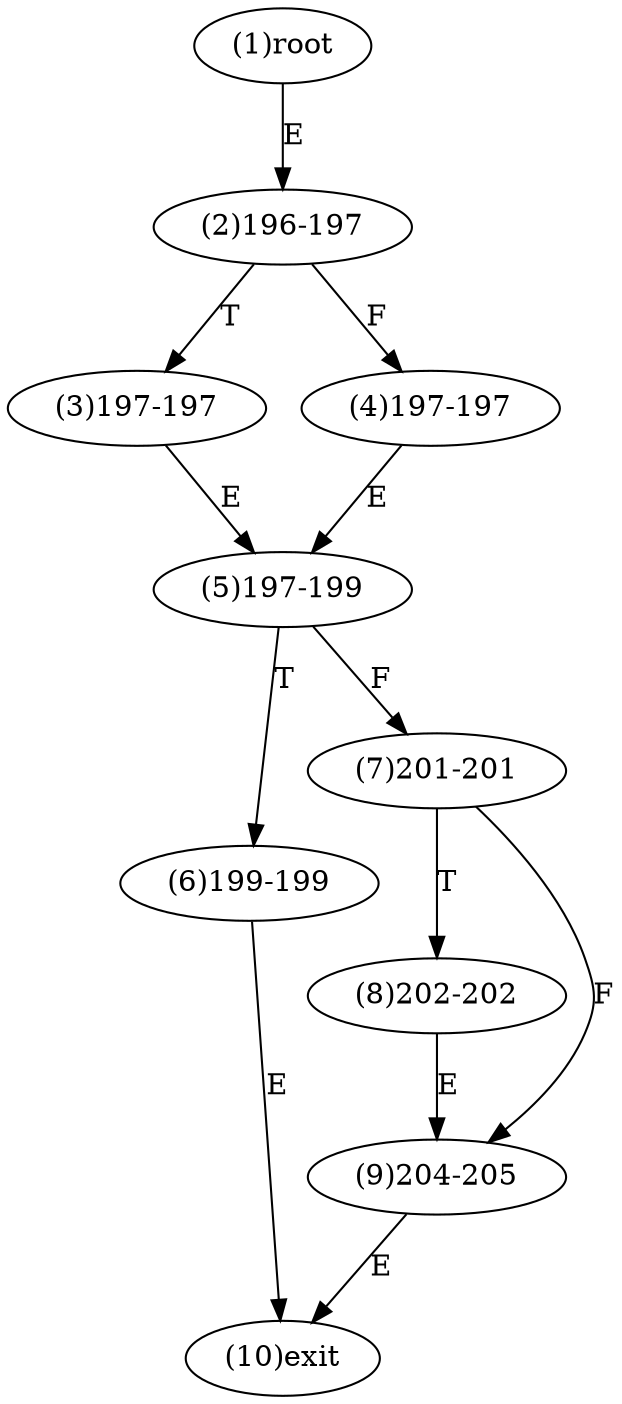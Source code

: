 digraph "" { 
1[ label="(1)root"];
2[ label="(2)196-197"];
3[ label="(3)197-197"];
4[ label="(4)197-197"];
5[ label="(5)197-199"];
6[ label="(6)199-199"];
7[ label="(7)201-201"];
8[ label="(8)202-202"];
9[ label="(9)204-205"];
10[ label="(10)exit"];
1->2[ label="E"];
2->4[ label="F"];
2->3[ label="T"];
3->5[ label="E"];
4->5[ label="E"];
5->7[ label="F"];
5->6[ label="T"];
6->10[ label="E"];
7->9[ label="F"];
7->8[ label="T"];
8->9[ label="E"];
9->10[ label="E"];
}